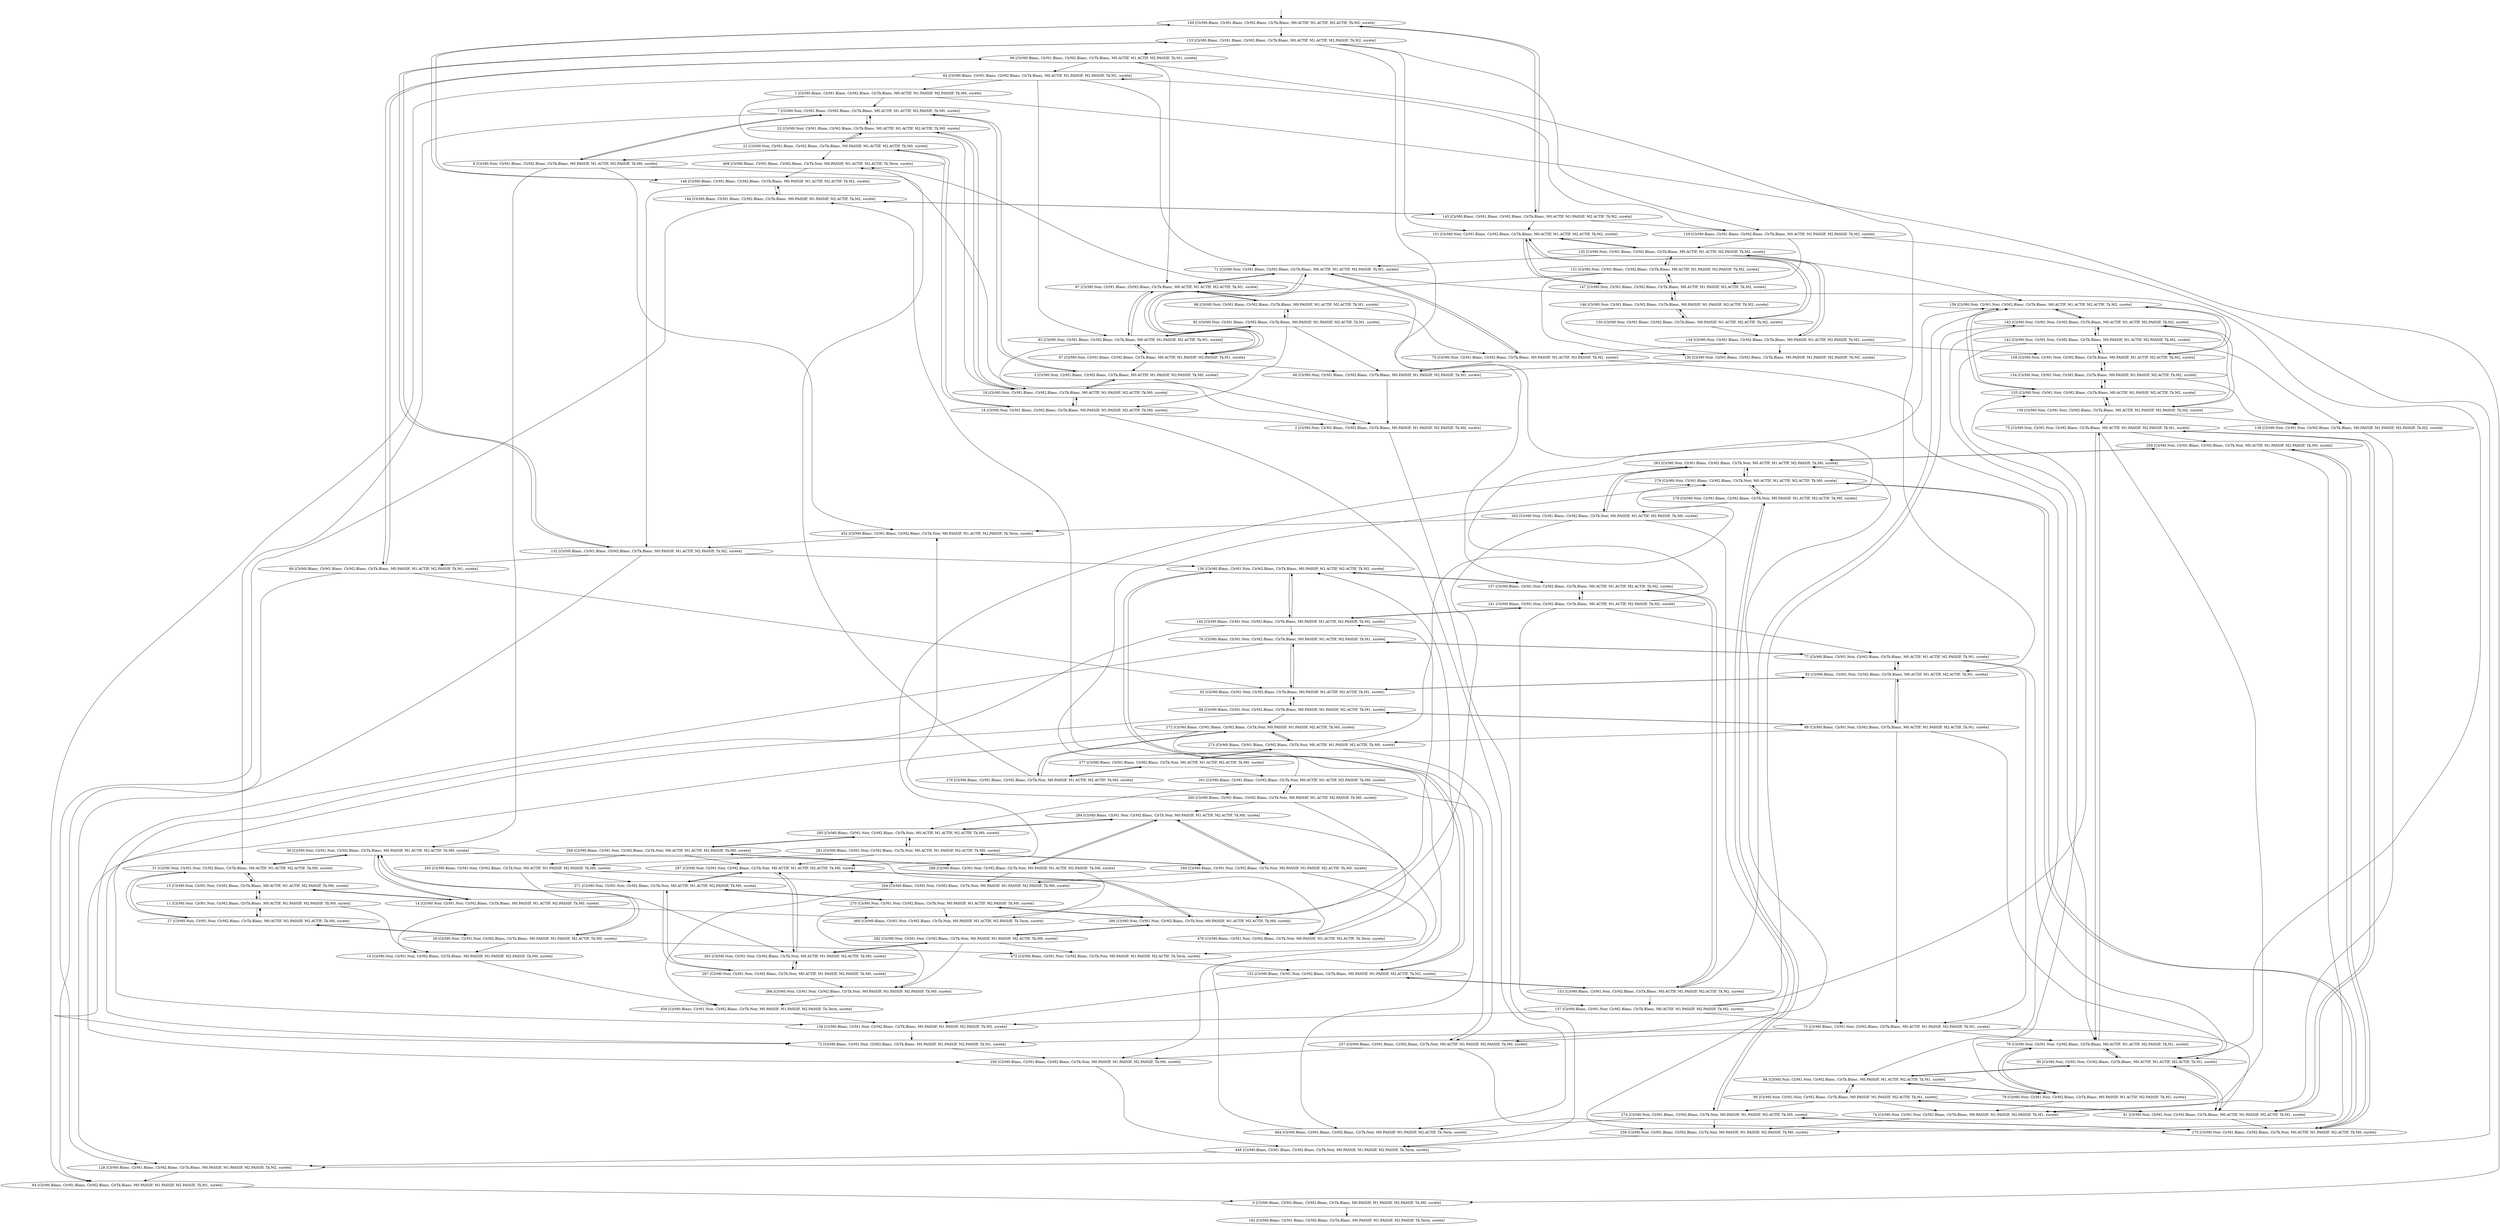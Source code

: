 digraph system {
_149[label="", shape=none ];
_149->149;
149 [label= "149 [ClrM0.Blanc, ClrM1.Blanc, ClrM2.Blanc, ClrTk.Blanc, M0.ACTIF, M1.ACTIF, M2.ACTIF, Tk.M2, surete]"];
69 [label= "69 [ClrM0.Blanc, ClrM1.Blanc, ClrM2.Blanc, ClrTk.Blanc, M0.ACTIF, M1.ACTIF, M2.PASSIF, Tk.M1, surete]"];
133 [label= "133 [ClrM0.Blanc, ClrM1.Blanc, ClrM2.Blanc, ClrTk.Blanc, M0.ACTIF, M1.ACTIF, M2.PASSIF, Tk.M2, surete]"];
145 [label= "145 [ClrM0.Blanc, ClrM1.Blanc, ClrM2.Blanc, ClrTk.Blanc, M0.ACTIF, M1.PASSIF, M2.ACTIF, Tk.M2, surete]"];
1 [label= "1 [ClrM0.Blanc, ClrM1.Blanc, ClrM2.Blanc, ClrTk.Blanc, M0.ACTIF, M1.PASSIF, M2.PASSIF, Tk.M0, surete]"];
65 [label= "65 [ClrM0.Blanc, ClrM1.Blanc, ClrM2.Blanc, ClrTk.Blanc, M0.ACTIF, M1.PASSIF, M2.PASSIF, Tk.M1, surete]"];
129 [label= "129 [ClrM0.Blanc, ClrM1.Blanc, ClrM2.Blanc, ClrTk.Blanc, M0.ACTIF, M1.PASSIF, M2.PASSIF, Tk.M2, surete]"];
148 [label= "148 [ClrM0.Blanc, ClrM1.Blanc, ClrM2.Blanc, ClrTk.Blanc, M0.PASSIF, M1.ACTIF, M2.ACTIF, Tk.M2, surete]"];
68 [label= "68 [ClrM0.Blanc, ClrM1.Blanc, ClrM2.Blanc, ClrTk.Blanc, M0.PASSIF, M1.ACTIF, M2.PASSIF, Tk.M1, surete]"];
132 [label= "132 [ClrM0.Blanc, ClrM1.Blanc, ClrM2.Blanc, ClrTk.Blanc, M0.PASSIF, M1.ACTIF, M2.PASSIF, Tk.M2, surete]"];
144 [label= "144 [ClrM0.Blanc, ClrM1.Blanc, ClrM2.Blanc, ClrTk.Blanc, M0.PASSIF, M1.PASSIF, M2.ACTIF, Tk.M2, surete]"];
0 [label= "0 [ClrM0.Blanc, ClrM1.Blanc, ClrM2.Blanc, ClrTk.Blanc, M0.PASSIF, M1.PASSIF, M2.PASSIF, Tk.M0, surete]"];
64 [label= "64 [ClrM0.Blanc, ClrM1.Blanc, ClrM2.Blanc, ClrTk.Blanc, M0.PASSIF, M1.PASSIF, M2.PASSIF, Tk.M1, surete]"];
128 [label= "128 [ClrM0.Blanc, ClrM1.Blanc, ClrM2.Blanc, ClrTk.Blanc, M0.PASSIF, M1.PASSIF, M2.PASSIF, Tk.M2, surete]"];
192 [label= "192 [ClrM0.Blanc, ClrM1.Blanc, ClrM2.Blanc, ClrTk.Blanc, M0.PASSIF, M1.PASSIF, M2.PASSIF, Tk.Term, surete]"];
277 [label= "277 [ClrM0.Blanc, ClrM1.Blanc, ClrM2.Blanc, ClrTk.Noir, M0.ACTIF, M1.ACTIF, M2.ACTIF, Tk.M0, surete]"];
261 [label= "261 [ClrM0.Blanc, ClrM1.Blanc, ClrM2.Blanc, ClrTk.Noir, M0.ACTIF, M1.ACTIF, M2.PASSIF, Tk.M0, surete]"];
273 [label= "273 [ClrM0.Blanc, ClrM1.Blanc, ClrM2.Blanc, ClrTk.Noir, M0.ACTIF, M1.PASSIF, M2.ACTIF, Tk.M0, surete]"];
257 [label= "257 [ClrM0.Blanc, ClrM1.Blanc, ClrM2.Blanc, ClrTk.Noir, M0.ACTIF, M1.PASSIF, M2.PASSIF, Tk.M0, surete]"];
276 [label= "276 [ClrM0.Blanc, ClrM1.Blanc, ClrM2.Blanc, ClrTk.Noir, M0.PASSIF, M1.ACTIF, M2.ACTIF, Tk.M0, surete]"];
468 [label= "468 [ClrM0.Blanc, ClrM1.Blanc, ClrM2.Blanc, ClrTk.Noir, M0.PASSIF, M1.ACTIF, M2.ACTIF, Tk.Term, surete]"];
260 [label= "260 [ClrM0.Blanc, ClrM1.Blanc, ClrM2.Blanc, ClrTk.Noir, M0.PASSIF, M1.ACTIF, M2.PASSIF, Tk.M0, surete]"];
452 [label= "452 [ClrM0.Blanc, ClrM1.Blanc, ClrM2.Blanc, ClrTk.Noir, M0.PASSIF, M1.ACTIF, M2.PASSIF, Tk.Term, surete]"];
272 [label= "272 [ClrM0.Blanc, ClrM1.Blanc, ClrM2.Blanc, ClrTk.Noir, M0.PASSIF, M1.PASSIF, M2.ACTIF, Tk.M0, surete]"];
464 [label= "464 [ClrM0.Blanc, ClrM1.Blanc, ClrM2.Blanc, ClrTk.Noir, M0.PASSIF, M1.PASSIF, M2.ACTIF, Tk.Term, surete]"];
256 [label= "256 [ClrM0.Blanc, ClrM1.Blanc, ClrM2.Blanc, ClrTk.Noir, M0.PASSIF, M1.PASSIF, M2.PASSIF, Tk.M0, surete]"];
448 [label= "448 [ClrM0.Blanc, ClrM1.Blanc, ClrM2.Blanc, ClrTk.Noir, M0.PASSIF, M1.PASSIF, M2.PASSIF, Tk.Term, surete]"];
93 [label= "93 [ClrM0.Blanc, ClrM1.Noir, ClrM2.Blanc, ClrTk.Blanc, M0.ACTIF, M1.ACTIF, M2.ACTIF, Tk.M1, surete]"];
157 [label= "157 [ClrM0.Blanc, ClrM1.Noir, ClrM2.Blanc, ClrTk.Blanc, M0.ACTIF, M1.ACTIF, M2.ACTIF, Tk.M2, surete]"];
77 [label= "77 [ClrM0.Blanc, ClrM1.Noir, ClrM2.Blanc, ClrTk.Blanc, M0.ACTIF, M1.ACTIF, M2.PASSIF, Tk.M1, surete]"];
141 [label= "141 [ClrM0.Blanc, ClrM1.Noir, ClrM2.Blanc, ClrTk.Blanc, M0.ACTIF, M1.ACTIF, M2.PASSIF, Tk.M2, surete]"];
89 [label= "89 [ClrM0.Blanc, ClrM1.Noir, ClrM2.Blanc, ClrTk.Blanc, M0.ACTIF, M1.PASSIF, M2.ACTIF, Tk.M1, surete]"];
153 [label= "153 [ClrM0.Blanc, ClrM1.Noir, ClrM2.Blanc, ClrTk.Blanc, M0.ACTIF, M1.PASSIF, M2.ACTIF, Tk.M2, surete]"];
73 [label= "73 [ClrM0.Blanc, ClrM1.Noir, ClrM2.Blanc, ClrTk.Blanc, M0.ACTIF, M1.PASSIF, M2.PASSIF, Tk.M1, surete]"];
137 [label= "137 [ClrM0.Blanc, ClrM1.Noir, ClrM2.Blanc, ClrTk.Blanc, M0.ACTIF, M1.PASSIF, M2.PASSIF, Tk.M2, surete]"];
92 [label= "92 [ClrM0.Blanc, ClrM1.Noir, ClrM2.Blanc, ClrTk.Blanc, M0.PASSIF, M1.ACTIF, M2.ACTIF, Tk.M1, surete]"];
156 [label= "156 [ClrM0.Blanc, ClrM1.Noir, ClrM2.Blanc, ClrTk.Blanc, M0.PASSIF, M1.ACTIF, M2.ACTIF, Tk.M2, surete]"];
76 [label= "76 [ClrM0.Blanc, ClrM1.Noir, ClrM2.Blanc, ClrTk.Blanc, M0.PASSIF, M1.ACTIF, M2.PASSIF, Tk.M1, surete]"];
140 [label= "140 [ClrM0.Blanc, ClrM1.Noir, ClrM2.Blanc, ClrTk.Blanc, M0.PASSIF, M1.ACTIF, M2.PASSIF, Tk.M2, surete]"];
88 [label= "88 [ClrM0.Blanc, ClrM1.Noir, ClrM2.Blanc, ClrTk.Blanc, M0.PASSIF, M1.PASSIF, M2.ACTIF, Tk.M1, surete]"];
152 [label= "152 [ClrM0.Blanc, ClrM1.Noir, ClrM2.Blanc, ClrTk.Blanc, M0.PASSIF, M1.PASSIF, M2.ACTIF, Tk.M2, surete]"];
72 [label= "72 [ClrM0.Blanc, ClrM1.Noir, ClrM2.Blanc, ClrTk.Blanc, M0.PASSIF, M1.PASSIF, M2.PASSIF, Tk.M1, surete]"];
136 [label= "136 [ClrM0.Blanc, ClrM1.Noir, ClrM2.Blanc, ClrTk.Blanc, M0.PASSIF, M1.PASSIF, M2.PASSIF, Tk.M2, surete]"];
285 [label= "285 [ClrM0.Blanc, ClrM1.Noir, ClrM2.Blanc, ClrTk.Noir, M0.ACTIF, M1.ACTIF, M2.ACTIF, Tk.M0, surete]"];
269 [label= "269 [ClrM0.Blanc, ClrM1.Noir, ClrM2.Blanc, ClrTk.Noir, M0.ACTIF, M1.ACTIF, M2.PASSIF, Tk.M0, surete]"];
281 [label= "281 [ClrM0.Blanc, ClrM1.Noir, ClrM2.Blanc, ClrTk.Noir, M0.ACTIF, M1.PASSIF, M2.ACTIF, Tk.M0, surete]"];
265 [label= "265 [ClrM0.Blanc, ClrM1.Noir, ClrM2.Blanc, ClrTk.Noir, M0.ACTIF, M1.PASSIF, M2.PASSIF, Tk.M0, surete]"];
284 [label= "284 [ClrM0.Blanc, ClrM1.Noir, ClrM2.Blanc, ClrTk.Noir, M0.PASSIF, M1.ACTIF, M2.ACTIF, Tk.M0, surete]"];
476 [label= "476 [ClrM0.Blanc, ClrM1.Noir, ClrM2.Blanc, ClrTk.Noir, M0.PASSIF, M1.ACTIF, M2.ACTIF, Tk.Term, surete]"];
268 [label= "268 [ClrM0.Blanc, ClrM1.Noir, ClrM2.Blanc, ClrTk.Noir, M0.PASSIF, M1.ACTIF, M2.PASSIF, Tk.M0, surete]"];
460 [label= "460 [ClrM0.Blanc, ClrM1.Noir, ClrM2.Blanc, ClrTk.Noir, M0.PASSIF, M1.ACTIF, M2.PASSIF, Tk.Term, surete]"];
280 [label= "280 [ClrM0.Blanc, ClrM1.Noir, ClrM2.Blanc, ClrTk.Noir, M0.PASSIF, M1.PASSIF, M2.ACTIF, Tk.M0, surete]"];
472 [label= "472 [ClrM0.Blanc, ClrM1.Noir, ClrM2.Blanc, ClrTk.Noir, M0.PASSIF, M1.PASSIF, M2.ACTIF, Tk.Term, surete]"];
264 [label= "264 [ClrM0.Blanc, ClrM1.Noir, ClrM2.Blanc, ClrTk.Noir, M0.PASSIF, M1.PASSIF, M2.PASSIF, Tk.M0, surete]"];
456 [label= "456 [ClrM0.Blanc, ClrM1.Noir, ClrM2.Blanc, ClrTk.Noir, M0.PASSIF, M1.PASSIF, M2.PASSIF, Tk.Term, surete]"];
23 [label= "23 [ClrM0.Noir, ClrM1.Blanc, ClrM2.Blanc, ClrTk.Blanc, M0.ACTIF, M1.ACTIF, M2.ACTIF, Tk.M0, surete]"];
87 [label= "87 [ClrM0.Noir, ClrM1.Blanc, ClrM2.Blanc, ClrTk.Blanc, M0.ACTIF, M1.ACTIF, M2.ACTIF, Tk.M1, surete]"];
151 [label= "151 [ClrM0.Noir, ClrM1.Blanc, ClrM2.Blanc, ClrTk.Blanc, M0.ACTIF, M1.ACTIF, M2.ACTIF, Tk.M2, surete]"];
7 [label= "7 [ClrM0.Noir, ClrM1.Blanc, ClrM2.Blanc, ClrTk.Blanc, M0.ACTIF, M1.ACTIF, M2.PASSIF, Tk.M0, surete]"];
71 [label= "71 [ClrM0.Noir, ClrM1.Blanc, ClrM2.Blanc, ClrTk.Blanc, M0.ACTIF, M1.ACTIF, M2.PASSIF, Tk.M1, surete]"];
135 [label= "135 [ClrM0.Noir, ClrM1.Blanc, ClrM2.Blanc, ClrTk.Blanc, M0.ACTIF, M1.ACTIF, M2.PASSIF, Tk.M2, surete]"];
19 [label= "19 [ClrM0.Noir, ClrM1.Blanc, ClrM2.Blanc, ClrTk.Blanc, M0.ACTIF, M1.PASSIF, M2.ACTIF, Tk.M0, surete]"];
83 [label= "83 [ClrM0.Noir, ClrM1.Blanc, ClrM2.Blanc, ClrTk.Blanc, M0.ACTIF, M1.PASSIF, M2.ACTIF, Tk.M1, surete]"];
147 [label= "147 [ClrM0.Noir, ClrM1.Blanc, ClrM2.Blanc, ClrTk.Blanc, M0.ACTIF, M1.PASSIF, M2.ACTIF, Tk.M2, surete]"];
3 [label= "3 [ClrM0.Noir, ClrM1.Blanc, ClrM2.Blanc, ClrTk.Blanc, M0.ACTIF, M1.PASSIF, M2.PASSIF, Tk.M0, surete]"];
67 [label= "67 [ClrM0.Noir, ClrM1.Blanc, ClrM2.Blanc, ClrTk.Blanc, M0.ACTIF, M1.PASSIF, M2.PASSIF, Tk.M1, surete]"];
131 [label= "131 [ClrM0.Noir, ClrM1.Blanc, ClrM2.Blanc, ClrTk.Blanc, M0.ACTIF, M1.PASSIF, M2.PASSIF, Tk.M2, surete]"];
22 [label= "22 [ClrM0.Noir, ClrM1.Blanc, ClrM2.Blanc, ClrTk.Blanc, M0.PASSIF, M1.ACTIF, M2.ACTIF, Tk.M0, surete]"];
86 [label= "86 [ClrM0.Noir, ClrM1.Blanc, ClrM2.Blanc, ClrTk.Blanc, M0.PASSIF, M1.ACTIF, M2.ACTIF, Tk.M1, surete]"];
150 [label= "150 [ClrM0.Noir, ClrM1.Blanc, ClrM2.Blanc, ClrTk.Blanc, M0.PASSIF, M1.ACTIF, M2.ACTIF, Tk.M2, surete]"];
6 [label= "6 [ClrM0.Noir, ClrM1.Blanc, ClrM2.Blanc, ClrTk.Blanc, M0.PASSIF, M1.ACTIF, M2.PASSIF, Tk.M0, surete]"];
70 [label= "70 [ClrM0.Noir, ClrM1.Blanc, ClrM2.Blanc, ClrTk.Blanc, M0.PASSIF, M1.ACTIF, M2.PASSIF, Tk.M1, surete]"];
134 [label= "134 [ClrM0.Noir, ClrM1.Blanc, ClrM2.Blanc, ClrTk.Blanc, M0.PASSIF, M1.ACTIF, M2.PASSIF, Tk.M2, surete]"];
18 [label= "18 [ClrM0.Noir, ClrM1.Blanc, ClrM2.Blanc, ClrTk.Blanc, M0.PASSIF, M1.PASSIF, M2.ACTIF, Tk.M0, surete]"];
82 [label= "82 [ClrM0.Noir, ClrM1.Blanc, ClrM2.Blanc, ClrTk.Blanc, M0.PASSIF, M1.PASSIF, M2.ACTIF, Tk.M1, surete]"];
146 [label= "146 [ClrM0.Noir, ClrM1.Blanc, ClrM2.Blanc, ClrTk.Blanc, M0.PASSIF, M1.PASSIF, M2.ACTIF, Tk.M2, surete]"];
2 [label= "2 [ClrM0.Noir, ClrM1.Blanc, ClrM2.Blanc, ClrTk.Blanc, M0.PASSIF, M1.PASSIF, M2.PASSIF, Tk.M0, surete]"];
66 [label= "66 [ClrM0.Noir, ClrM1.Blanc, ClrM2.Blanc, ClrTk.Blanc, M0.PASSIF, M1.PASSIF, M2.PASSIF, Tk.M1, surete]"];
130 [label= "130 [ClrM0.Noir, ClrM1.Blanc, ClrM2.Blanc, ClrTk.Blanc, M0.PASSIF, M1.PASSIF, M2.PASSIF, Tk.M2, surete]"];
279 [label= "279 [ClrM0.Noir, ClrM1.Blanc, ClrM2.Blanc, ClrTk.Noir, M0.ACTIF, M1.ACTIF, M2.ACTIF, Tk.M0, surete]"];
263 [label= "263 [ClrM0.Noir, ClrM1.Blanc, ClrM2.Blanc, ClrTk.Noir, M0.ACTIF, M1.ACTIF, M2.PASSIF, Tk.M0, surete]"];
275 [label= "275 [ClrM0.Noir, ClrM1.Blanc, ClrM2.Blanc, ClrTk.Noir, M0.ACTIF, M1.PASSIF, M2.ACTIF, Tk.M0, surete]"];
259 [label= "259 [ClrM0.Noir, ClrM1.Blanc, ClrM2.Blanc, ClrTk.Noir, M0.ACTIF, M1.PASSIF, M2.PASSIF, Tk.M0, surete]"];
278 [label= "278 [ClrM0.Noir, ClrM1.Blanc, ClrM2.Blanc, ClrTk.Noir, M0.PASSIF, M1.ACTIF, M2.ACTIF, Tk.M0, surete]"];
262 [label= "262 [ClrM0.Noir, ClrM1.Blanc, ClrM2.Blanc, ClrTk.Noir, M0.PASSIF, M1.ACTIF, M2.PASSIF, Tk.M0, surete]"];
274 [label= "274 [ClrM0.Noir, ClrM1.Blanc, ClrM2.Blanc, ClrTk.Noir, M0.PASSIF, M1.PASSIF, M2.ACTIF, Tk.M0, surete]"];
258 [label= "258 [ClrM0.Noir, ClrM1.Blanc, ClrM2.Blanc, ClrTk.Noir, M0.PASSIF, M1.PASSIF, M2.PASSIF, Tk.M0, surete]"];
31 [label= "31 [ClrM0.Noir, ClrM1.Noir, ClrM2.Blanc, ClrTk.Blanc, M0.ACTIF, M1.ACTIF, M2.ACTIF, Tk.M0, surete]"];
95 [label= "95 [ClrM0.Noir, ClrM1.Noir, ClrM2.Blanc, ClrTk.Blanc, M0.ACTIF, M1.ACTIF, M2.ACTIF, Tk.M1, surete]"];
159 [label= "159 [ClrM0.Noir, ClrM1.Noir, ClrM2.Blanc, ClrTk.Blanc, M0.ACTIF, M1.ACTIF, M2.ACTIF, Tk.M2, surete]"];
15 [label= "15 [ClrM0.Noir, ClrM1.Noir, ClrM2.Blanc, ClrTk.Blanc, M0.ACTIF, M1.ACTIF, M2.PASSIF, Tk.M0, surete]"];
79 [label= "79 [ClrM0.Noir, ClrM1.Noir, ClrM2.Blanc, ClrTk.Blanc, M0.ACTIF, M1.ACTIF, M2.PASSIF, Tk.M1, surete]"];
143 [label= "143 [ClrM0.Noir, ClrM1.Noir, ClrM2.Blanc, ClrTk.Blanc, M0.ACTIF, M1.ACTIF, M2.PASSIF, Tk.M2, surete]"];
27 [label= "27 [ClrM0.Noir, ClrM1.Noir, ClrM2.Blanc, ClrTk.Blanc, M0.ACTIF, M1.PASSIF, M2.ACTIF, Tk.M0, surete]"];
91 [label= "91 [ClrM0.Noir, ClrM1.Noir, ClrM2.Blanc, ClrTk.Blanc, M0.ACTIF, M1.PASSIF, M2.ACTIF, Tk.M1, surete]"];
155 [label= "155 [ClrM0.Noir, ClrM1.Noir, ClrM2.Blanc, ClrTk.Blanc, M0.ACTIF, M1.PASSIF, M2.ACTIF, Tk.M2, surete]"];
11 [label= "11 [ClrM0.Noir, ClrM1.Noir, ClrM2.Blanc, ClrTk.Blanc, M0.ACTIF, M1.PASSIF, M2.PASSIF, Tk.M0, surete]"];
75 [label= "75 [ClrM0.Noir, ClrM1.Noir, ClrM2.Blanc, ClrTk.Blanc, M0.ACTIF, M1.PASSIF, M2.PASSIF, Tk.M1, surete]"];
139 [label= "139 [ClrM0.Noir, ClrM1.Noir, ClrM2.Blanc, ClrTk.Blanc, M0.ACTIF, M1.PASSIF, M2.PASSIF, Tk.M2, surete]"];
30 [label= "30 [ClrM0.Noir, ClrM1.Noir, ClrM2.Blanc, ClrTk.Blanc, M0.PASSIF, M1.ACTIF, M2.ACTIF, Tk.M0, surete]"];
94 [label= "94 [ClrM0.Noir, ClrM1.Noir, ClrM2.Blanc, ClrTk.Blanc, M0.PASSIF, M1.ACTIF, M2.ACTIF, Tk.M1, surete]"];
158 [label= "158 [ClrM0.Noir, ClrM1.Noir, ClrM2.Blanc, ClrTk.Blanc, M0.PASSIF, M1.ACTIF, M2.ACTIF, Tk.M2, surete]"];
14 [label= "14 [ClrM0.Noir, ClrM1.Noir, ClrM2.Blanc, ClrTk.Blanc, M0.PASSIF, M1.ACTIF, M2.PASSIF, Tk.M0, surete]"];
78 [label= "78 [ClrM0.Noir, ClrM1.Noir, ClrM2.Blanc, ClrTk.Blanc, M0.PASSIF, M1.ACTIF, M2.PASSIF, Tk.M1, surete]"];
142 [label= "142 [ClrM0.Noir, ClrM1.Noir, ClrM2.Blanc, ClrTk.Blanc, M0.PASSIF, M1.ACTIF, M2.PASSIF, Tk.M2, surete]"];
26 [label= "26 [ClrM0.Noir, ClrM1.Noir, ClrM2.Blanc, ClrTk.Blanc, M0.PASSIF, M1.PASSIF, M2.ACTIF, Tk.M0, surete]"];
90 [label= "90 [ClrM0.Noir, ClrM1.Noir, ClrM2.Blanc, ClrTk.Blanc, M0.PASSIF, M1.PASSIF, M2.ACTIF, Tk.M1, surete]"];
154 [label= "154 [ClrM0.Noir, ClrM1.Noir, ClrM2.Blanc, ClrTk.Blanc, M0.PASSIF, M1.PASSIF, M2.ACTIF, Tk.M2, surete]"];
10 [label= "10 [ClrM0.Noir, ClrM1.Noir, ClrM2.Blanc, ClrTk.Blanc, M0.PASSIF, M1.PASSIF, M2.PASSIF, Tk.M0, surete]"];
74 [label= "74 [ClrM0.Noir, ClrM1.Noir, ClrM2.Blanc, ClrTk.Blanc, M0.PASSIF, M1.PASSIF, M2.PASSIF, Tk.M1, surete]"];
138 [label= "138 [ClrM0.Noir, ClrM1.Noir, ClrM2.Blanc, ClrTk.Blanc, M0.PASSIF, M1.PASSIF, M2.PASSIF, Tk.M2, surete]"];
287 [label= "287 [ClrM0.Noir, ClrM1.Noir, ClrM2.Blanc, ClrTk.Noir, M0.ACTIF, M1.ACTIF, M2.ACTIF, Tk.M0, surete]"];
271 [label= "271 [ClrM0.Noir, ClrM1.Noir, ClrM2.Blanc, ClrTk.Noir, M0.ACTIF, M1.ACTIF, M2.PASSIF, Tk.M0, surete]"];
283 [label= "283 [ClrM0.Noir, ClrM1.Noir, ClrM2.Blanc, ClrTk.Noir, M0.ACTIF, M1.PASSIF, M2.ACTIF, Tk.M0, surete]"];
267 [label= "267 [ClrM0.Noir, ClrM1.Noir, ClrM2.Blanc, ClrTk.Noir, M0.ACTIF, M1.PASSIF, M2.PASSIF, Tk.M0, surete]"];
286 [label= "286 [ClrM0.Noir, ClrM1.Noir, ClrM2.Blanc, ClrTk.Noir, M0.PASSIF, M1.ACTIF, M2.ACTIF, Tk.M0, surete]"];
270 [label= "270 [ClrM0.Noir, ClrM1.Noir, ClrM2.Blanc, ClrTk.Noir, M0.PASSIF, M1.ACTIF, M2.PASSIF, Tk.M0, surete]"];
282 [label= "282 [ClrM0.Noir, ClrM1.Noir, ClrM2.Blanc, ClrTk.Noir, M0.PASSIF, M1.PASSIF, M2.ACTIF, Tk.M0, surete]"];
266 [label= "266 [ClrM0.Noir, ClrM1.Noir, ClrM2.Blanc, ClrTk.Noir, M0.PASSIF, M1.PASSIF, M2.PASSIF, Tk.M0, surete]"];
95->79 [label= ""];
159->143 [label= ""];
287->271 [label= ""];
31->15 [label= ""];
79->95 [label= ""];
143->159 [label= ""];
271->287 [label= ""];
15->31 [label= ""];
143->79 [label= ""];
71->95 [label= ""];
135->159 [label= ""];
263->287 [label= ""];
7->31 [label= ""];
87->71 [label= ""];
151->135 [label= ""];
279->263 [label= ""];
23->7 [label= ""];
71->87 [label= ""];
135->151 [label= ""];
263->279 [label= ""];
7->23 [label= ""];
135->71 [label= ""];
95->91 [label= ""];
159->155 [label= ""];
287->283 [label= ""];
31->27 [label= ""];
79->75 [label= ""];
143->139 [label= ""];
271->267 [label= ""];
15->11 [label= ""];
87->83 [label= ""];
151->147 [label= ""];
279->275 [label= ""];
23->19 [label= ""];
71->67 [label= ""];
135->131 [label= ""];
263->259 [label= ""];
7->3 [label= ""];
91->95 [label= ""];
155->159 [label= ""];
283->287 [label= ""];
27->31 [label= ""];
75->79 [label= ""];
139->143 [label= ""];
267->271 [label= ""];
11->15 [label= ""];
83->87 [label= ""];
147->151 [label= ""];
275->279 [label= ""];
19->23 [label= ""];
67->71 [label= ""];
131->135 [label= ""];
259->263 [label= ""];
3->7 [label= ""];
91->75 [label= ""];
155->139 [label= ""];
283->267 [label= ""];
27->11 [label= ""];
75->91 [label= ""];
139->155 [label= ""];
267->283 [label= ""];
11->27 [label= ""];
139->75 [label= ""];
91->275 [label= ""];
75->259 [label= ""];
83->19 [label= ""];
83->67 [label= ""];
147->131 [label= ""];
275->259 [label= ""];
19->3 [label= ""];
67->83 [label= ""];
131->147 [label= ""];
259->275 [label= ""];
3->19 [label= ""];
67->3 [label= ""];
131->67 [label= ""];
77->95 [label= ""];
141->159 [label= ""];
269->287 [label= ""];
69->87 [label= ""];
133->151 [label= ""];
261->279 [label= ""];
89->95 [label= ""];
153->159 [label= ""];
281->287 [label= ""];
73->79 [label= ""];
137->143 [label= ""];
265->271 [label= ""];
145->151 [label= ""];
273->279 [label= ""];
65->71 [label= ""];
129->135 [label= ""];
257->263 [label= ""];
1->7 [label= ""];
73->91 [label= ""];
137->155 [label= ""];
265->283 [label= ""];
65->83 [label= ""];
129->147 [label= ""];
257->275 [label= ""];
1->19 [label= ""];
93->77 [label= ""];
157->141 [label= ""];
285->269 [label= ""];
77->93 [label= ""];
141->157 [label= ""];
269->285 [label= ""];
141->77 [label= ""];
69->93 [label= ""];
133->157 [label= ""];
261->285 [label= ""];
149->133 [label= ""];
277->261 [label= ""];
133->69 [label= ""];
93->89 [label= ""];
157->153 [label= ""];
285->281 [label= ""];
77->73 [label= ""];
141->137 [label= ""];
269->265 [label= ""];
149->145 [label= ""];
277->273 [label= ""];
69->65 [label= ""];
133->129 [label= ""];
261->257 [label= ""];
89->93 [label= ""];
153->157 [label= ""];
281->285 [label= ""];
145->149 [label= ""];
273->277 [label= ""];
89->73 [label= ""];
153->137 [label= ""];
281->265 [label= ""];
137->73 [label= ""];
89->273 [label= ""];
73->257 [label= ""];
145->129 [label= ""];
273->257 [label= ""];
65->1 [label= ""];
129->65 [label= ""];
95->94 [label= ""];
159->158 [label= ""];
287->286 [label= ""];
31->30 [label= ""];
79->78 [label= ""];
143->142 [label= ""];
271->270 [label= ""];
15->14 [label= ""];
87->86 [label= ""];
151->150 [label= ""];
279->278 [label= ""];
23->22 [label= ""];
71->70 [label= ""];
135->134 [label= ""];
263->262 [label= ""];
7->6 [label= ""];
91->90 [label= ""];
155->154 [label= ""];
283->282 [label= ""];
27->26 [label= ""];
75->74 [label= ""];
139->138 [label= ""];
267->266 [label= ""];
11->10 [label= ""];
83->82 [label= ""];
147->146 [label= ""];
275->274 [label= ""];
19->18 [label= ""];
67->66 [label= ""];
131->130 [label= ""];
259->258 [label= ""];
3->2 [label= ""];
93->92 [label= ""];
157->156 [label= ""];
285->284 [label= ""];
77->76 [label= ""];
141->140 [label= ""];
269->268 [label= ""];
149->148 [label= ""];
277->276 [label= ""];
69->68 [label= ""];
133->132 [label= ""];
261->260 [label= ""];
89->88 [label= ""];
153->152 [label= ""];
281->280 [label= ""];
73->72 [label= ""];
137->136 [label= ""];
265->264 [label= ""];
145->144 [label= ""];
273->272 [label= ""];
65->64 [label= ""];
129->128 [label= ""];
257->256 [label= ""];
1->0 [label= ""];
94->95 [label= ""];
158->159 [label= ""];
286->287 [label= ""];
30->31 [label= ""];
78->79 [label= ""];
142->143 [label= ""];
270->271 [label= ""];
14->15 [label= ""];
86->87 [label= ""];
150->151 [label= ""];
278->279 [label= ""];
22->23 [label= ""];
70->71 [label= ""];
134->135 [label= ""];
262->263 [label= ""];
6->7 [label= ""];
90->91 [label= ""];
154->155 [label= ""];
282->283 [label= ""];
26->27 [label= ""];
82->83 [label= ""];
146->147 [label= ""];
274->275 [label= ""];
18->19 [label= ""];
92->93 [label= ""];
156->157 [label= ""];
284->285 [label= ""];
76->77 [label= ""];
140->141 [label= ""];
268->269 [label= ""];
148->149 [label= ""];
276->277 [label= ""];
68->69 [label= ""];
132->133 [label= ""];
260->261 [label= ""];
88->89 [label= ""];
152->153 [label= ""];
280->281 [label= ""];
144->145 [label= ""];
272->273 [label= ""];
94->78 [label= ""];
158->142 [label= ""];
286->270 [label= ""];
30->14 [label= ""];
78->94 [label= ""];
142->158 [label= ""];
270->286 [label= ""];
14->30 [label= ""];
142->78 [label= ""];
70->94 [label= ""];
134->158 [label= ""];
262->286 [label= ""];
6->30 [label= ""];
86->70 [label= ""];
150->134 [label= ""];
278->262 [label= ""];
22->6 [label= ""];
134->70 [label= ""];
94->90 [label= ""];
158->154 [label= ""];
286->282 [label= ""];
30->26 [label= ""];
78->74 [label= ""];
142->138 [label= ""];
270->266 [label= ""];
14->10 [label= ""];
86->82 [label= ""];
150->146 [label= ""];
278->274 [label= ""];
22->18 [label= ""];
70->66 [label= ""];
134->130 [label= ""];
262->258 [label= ""];
6->2 [label= ""];
90->94 [label= ""];
154->158 [label= ""];
282->286 [label= ""];
26->30 [label= ""];
82->86 [label= ""];
146->150 [label= ""];
274->278 [label= ""];
18->22 [label= ""];
90->74 [label= ""];
154->138 [label= ""];
282->266 [label= ""];
26->10 [label= ""];
138->74 [label= ""];
90->274 [label= ""];
74->258 [label= ""];
82->18 [label= ""];
82->66 [label= ""];
146->130 [label= ""];
274->258 [label= ""];
18->2 [label= ""];
66->2 [label= ""];
130->66 [label= ""];
30->476 [label= ""];
286->476 [label= ""];
14->460 [label= ""];
270->460 [label= ""];
22->468 [label= ""];
278->468 [label= ""];
6->452 [label= ""];
262->452 [label= ""];
26->472 [label= ""];
282->472 [label= ""];
10->456 [label= ""];
266->456 [label= ""];
18->464 [label= ""];
274->464 [label= ""];
2->448 [label= ""];
258->448 [label= ""];
476->156 [label= ""];
284->476 [label= ""];
92->76 [label= ""];
156->140 [label= ""];
284->268 [label= ""];
76->92 [label= ""];
140->156 [label= ""];
268->284 [label= ""];
460->140 [label= ""];
140->76 [label= ""];
268->460 [label= ""];
68->92 [label= ""];
132->156 [label= ""];
260->284 [label= ""];
468->148 [label= ""];
276->468 [label= ""];
148->132 [label= ""];
276->260 [label= ""];
452->132 [label= ""];
132->68 [label= ""];
260->452 [label= ""];
92->88 [label= ""];
156->152 [label= ""];
284->280 [label= ""];
76->72 [label= ""];
140->136 [label= ""];
268->264 [label= ""];
148->144 [label= ""];
276->272 [label= ""];
68->64 [label= ""];
132->128 [label= ""];
260->256 [label= ""];
88->92 [label= ""];
152->156 [label= ""];
280->284 [label= ""];
144->148 [label= ""];
272->276 [label= ""];
472->152 [label= ""];
280->472 [label= ""];
88->72 [label= ""];
152->136 [label= ""];
280->264 [label= ""];
456->136 [label= ""];
136->72 [label= ""];
264->456 [label= ""];
88->272 [label= ""];
72->256 [label= ""];
464->144 [label= ""];
272->464 [label= ""];
144->128 [label= ""];
272->256 [label= ""];
448->128 [label= ""];
64->0 [label= ""];
128->64 [label= ""];
256->448 [label= ""];
0->192 [label= ""];
}
